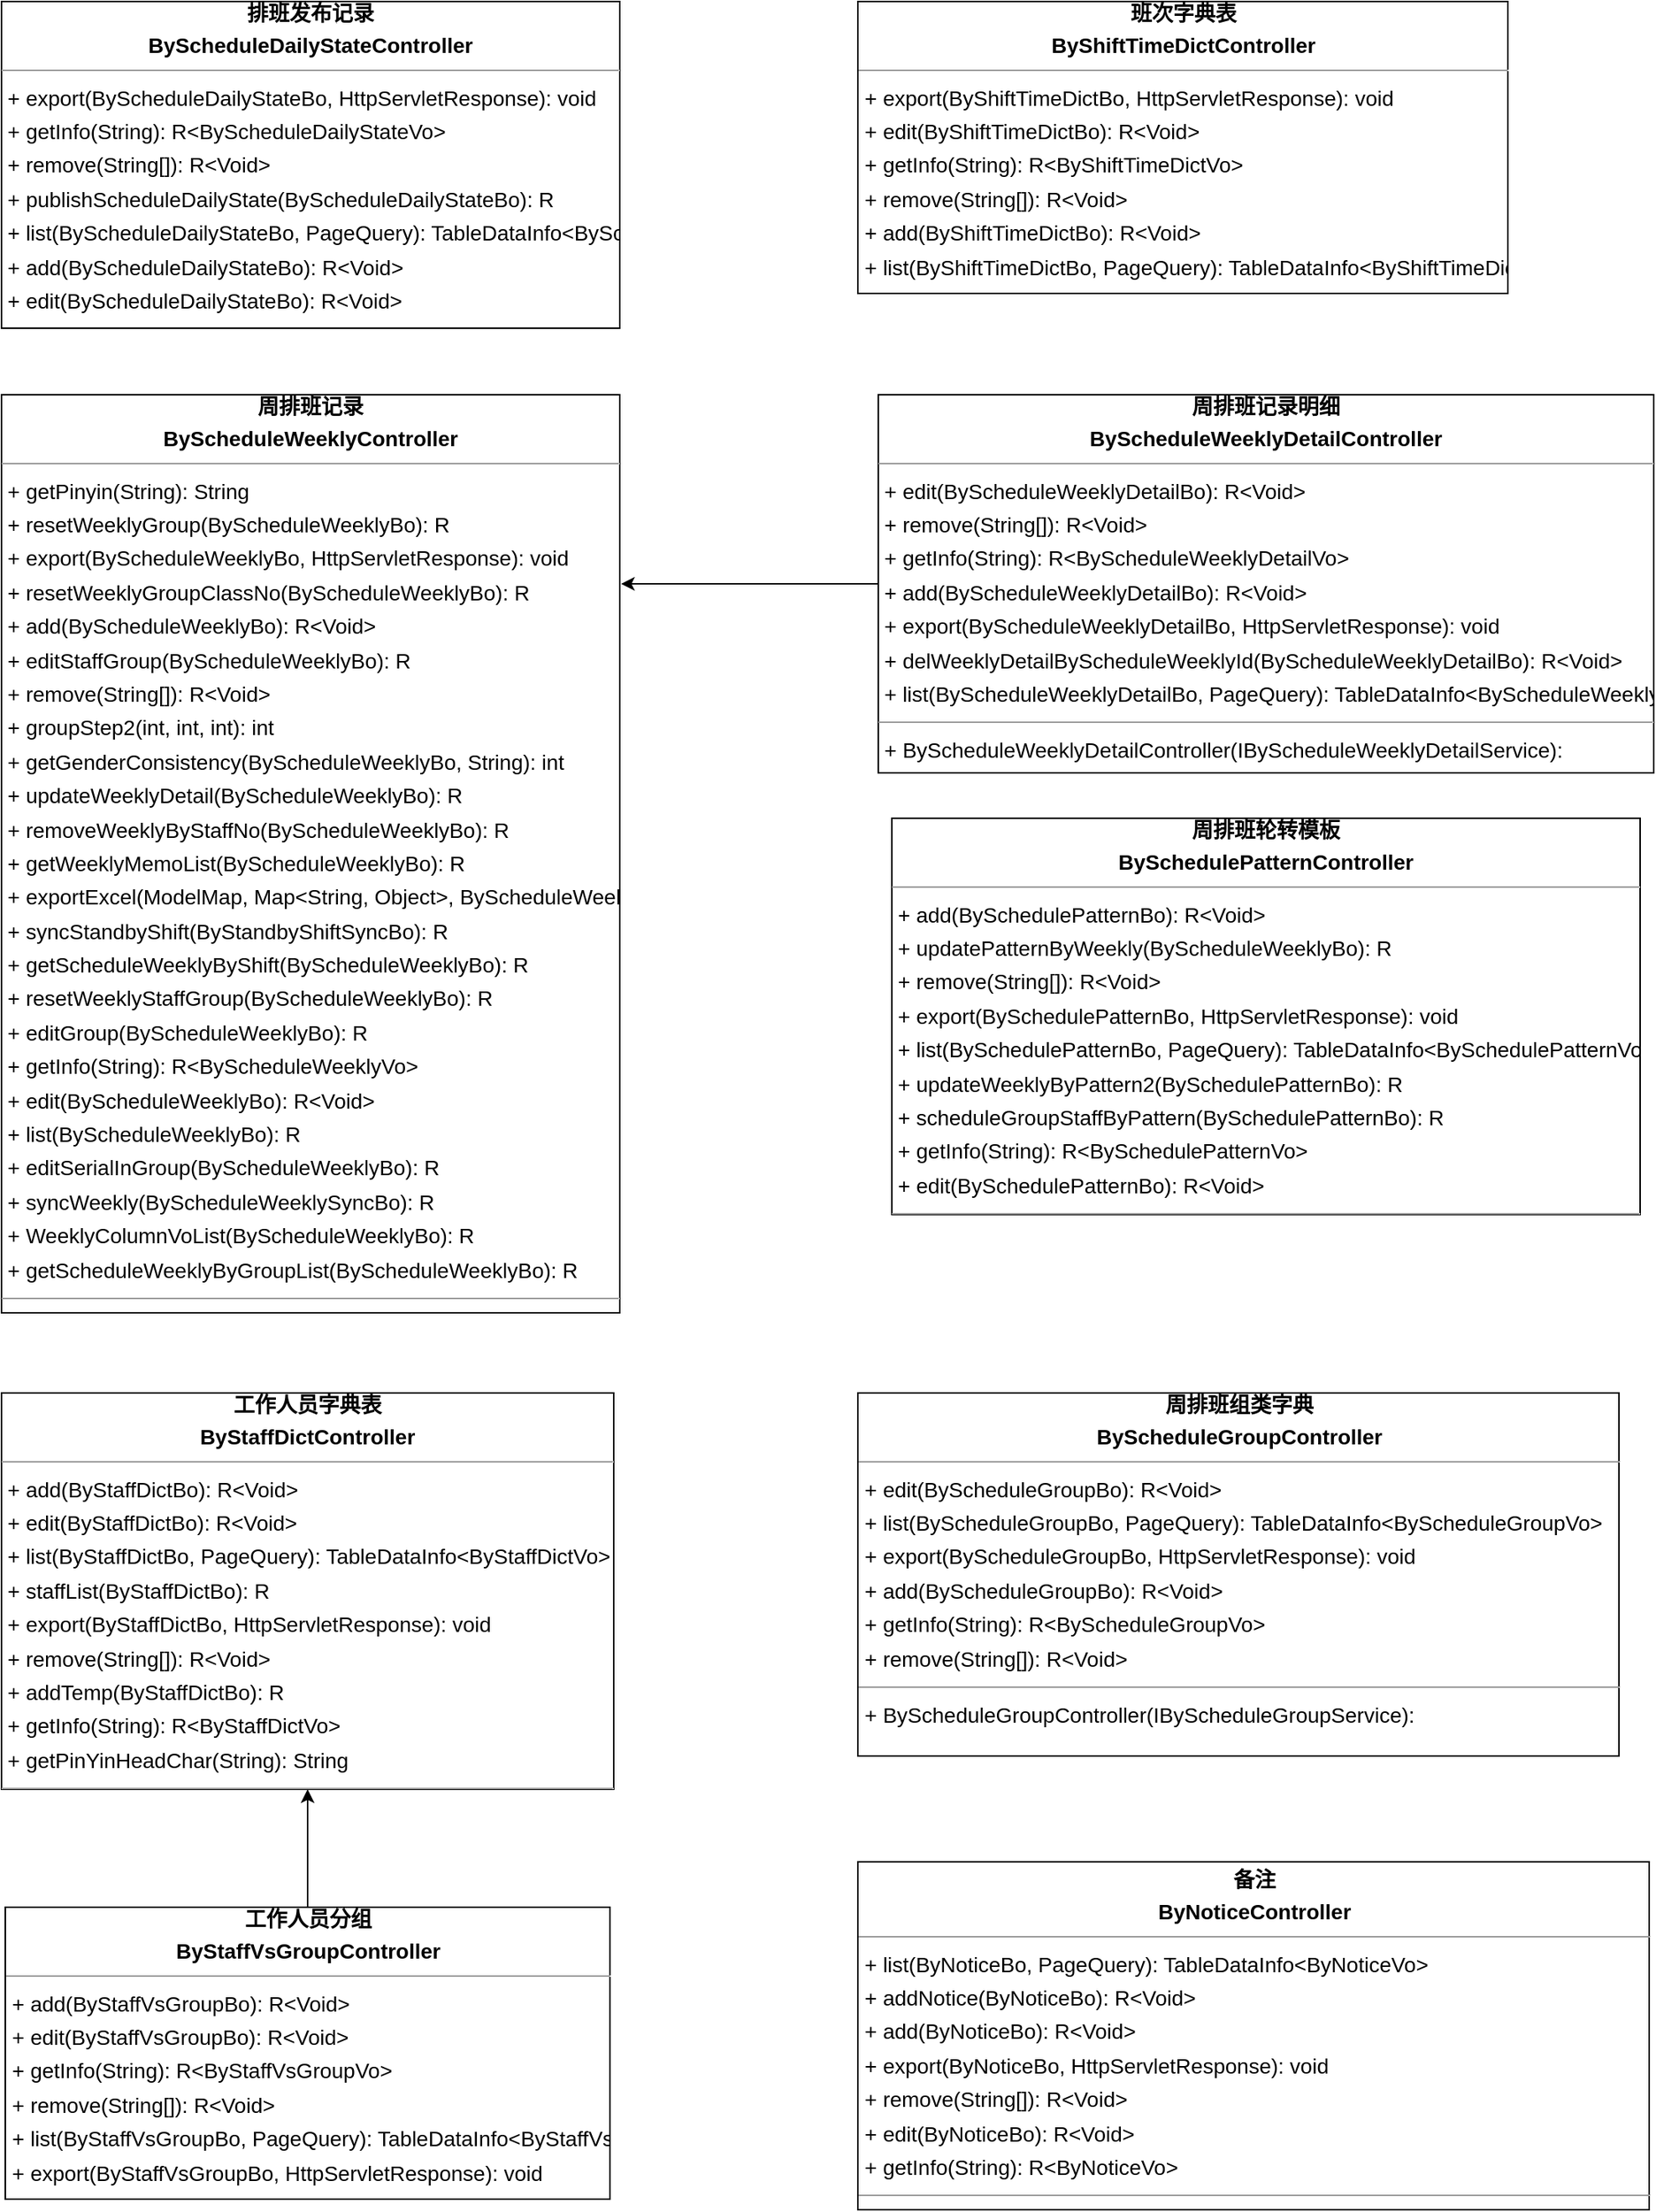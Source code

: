 <mxfile version="20.6.0" type="github">
  <diagram id="Khwr7qHY6XTU6Xif_HvH" name="第 1 页">
    <mxGraphModel dx="2073" dy="2125" grid="1" gridSize="10" guides="1" tooltips="1" connect="1" arrows="1" fold="1" page="0" pageScale="1" pageWidth="827" pageHeight="1169" background="none" math="0" shadow="0">
      <root>
        <mxCell id="0" />
        <mxCell id="1" parent="0" />
        <mxCell id="node12" value="&lt;p style=&quot;margin:0px;margin-top:4px;text-align:center;&quot;&gt;&lt;b&gt;备注&lt;/b&gt;&lt;/p&gt;&lt;p style=&quot;margin:0px;margin-top:4px;text-align:center;&quot;&gt;&lt;b&gt;ByNoticeController&lt;/b&gt;&lt;/p&gt;&lt;hr size=&quot;1&quot;&gt;&lt;p style=&quot;margin:0 0 0 4px;line-height:1.6;&quot;&gt;+ list(ByNoticeBo, PageQuery): TableDataInfo&amp;lt;ByNoticeVo&amp;gt;&lt;br&gt;+ addNotice(ByNoticeBo): R&amp;lt;Void&amp;gt;&lt;br&gt;+ add(ByNoticeBo): R&amp;lt;Void&amp;gt;&lt;br&gt;+ export(ByNoticeBo, HttpServletResponse): void&lt;br&gt;+ remove(String[]): R&amp;lt;Void&amp;gt;&lt;br&gt;+ edit(ByNoticeBo): R&amp;lt;Void&amp;gt;&lt;br&gt;+ getInfo(String): R&amp;lt;ByNoticeVo&amp;gt;&lt;/p&gt;&lt;hr size=&quot;1&quot;&gt;&lt;p style=&quot;margin:0 0 0 4px;line-height:1.6;&quot;&gt;+ ByNoticeController(IByNoticeService): &lt;/p&gt;" style="verticalAlign=top;align=left;overflow=fill;fontSize=14;fontFamily=Helvetica;html=1;rounded=0;shadow=0;comic=0;labelBackgroundColor=none;strokeWidth=1;" parent="1" vertex="1">
          <mxGeometry x="216.5" y="340" width="523.5" height="230" as="geometry" />
        </mxCell>
        <mxCell id="node4" value="&lt;div style=&quot;text-align: center;&quot;&gt;&lt;span style=&quot;background-color: initial;&quot;&gt;&lt;b&gt;排班发布记录&lt;/b&gt;&lt;/span&gt;&lt;/div&gt;&lt;p style=&quot;margin:0px;margin-top:4px;text-align:center;&quot;&gt;&lt;b&gt;ByScheduleDailyStateController&lt;/b&gt;&lt;/p&gt;&lt;hr size=&quot;1&quot;&gt;&lt;p style=&quot;margin:0 0 0 4px;line-height:1.6;&quot;&gt;+ export(ByScheduleDailyStateBo, HttpServletResponse): void&lt;br&gt;+ getInfo(String): R&amp;lt;ByScheduleDailyStateVo&amp;gt;&lt;br&gt;+ remove(String[]): R&amp;lt;Void&amp;gt;&lt;br&gt;+ publishScheduleDailyState(ByScheduleDailyStateBo): R&lt;br&gt;+ list(ByScheduleDailyStateBo, PageQuery): TableDataInfo&amp;lt;ByScheduleDailyStateVo&amp;gt;&lt;br&gt;+ add(ByScheduleDailyStateBo): R&amp;lt;Void&amp;gt;&lt;br&gt;+ edit(ByScheduleDailyStateBo): R&amp;lt;Void&amp;gt;&lt;/p&gt;&lt;hr size=&quot;1&quot;&gt;&lt;p style=&quot;margin:0 0 0 4px;line-height:1.6;&quot;&gt;+ ByScheduleDailyStateController(IByScheduleDailyStateService): &lt;/p&gt;" style="verticalAlign=top;align=left;overflow=fill;fontSize=14;fontFamily=Helvetica;html=1;rounded=0;shadow=0;comic=0;labelBackgroundColor=none;strokeWidth=1;" parent="1" vertex="1">
          <mxGeometry x="-350" y="-890" width="409" height="216" as="geometry" />
        </mxCell>
        <mxCell id="node7" value="&lt;div style=&quot;text-align: center;&quot;&gt;&lt;span style=&quot;background-color: initial;&quot;&gt;&lt;b&gt;周排班组类字典&lt;/b&gt;&lt;/span&gt;&lt;/div&gt;&lt;p style=&quot;margin:0px;margin-top:4px;text-align:center;&quot;&gt;&lt;b&gt;ByScheduleGroupController&lt;/b&gt;&lt;/p&gt;&lt;hr size=&quot;1&quot;&gt;&lt;p style=&quot;margin:0 0 0 4px;line-height:1.6;&quot;&gt;+ edit(ByScheduleGroupBo): R&amp;lt;Void&amp;gt;&lt;br&gt;+ list(ByScheduleGroupBo, PageQuery): TableDataInfo&amp;lt;ByScheduleGroupVo&amp;gt;&lt;br&gt;+ export(ByScheduleGroupBo, HttpServletResponse): void&lt;br&gt;+ add(ByScheduleGroupBo): R&amp;lt;Void&amp;gt;&lt;br&gt;+ getInfo(String): R&amp;lt;ByScheduleGroupVo&amp;gt;&lt;br&gt;+ remove(String[]): R&amp;lt;Void&amp;gt;&lt;/p&gt;&lt;hr size=&quot;1&quot;&gt;&lt;p style=&quot;margin:0 0 0 4px;line-height:1.6;&quot;&gt;+ ByScheduleGroupController(IByScheduleGroupService): &lt;/p&gt;" style="verticalAlign=top;align=left;overflow=fill;fontSize=14;fontFamily=Helvetica;html=1;rounded=0;shadow=0;comic=0;labelBackgroundColor=none;strokeWidth=1;" parent="1" vertex="1">
          <mxGeometry x="216.5" y="30" width="503.5" height="240" as="geometry" />
        </mxCell>
        <mxCell id="node8" value="&lt;div style=&quot;text-align: center;&quot;&gt;&lt;span style=&quot;background-color: initial;&quot;&gt;&lt;b&gt;周排班轮转&lt;/b&gt;&lt;/span&gt;&lt;b style=&quot;background-color: initial;&quot;&gt;模板&lt;/b&gt;&lt;/div&gt;&lt;p style=&quot;margin:0px;margin-top:4px;text-align:center;&quot;&gt;&lt;b&gt;BySchedulePatternController&lt;/b&gt;&lt;/p&gt;&lt;hr size=&quot;1&quot;&gt;&lt;p style=&quot;margin:0 0 0 4px;line-height:1.6;&quot;&gt;+ add(BySchedulePatternBo): R&amp;lt;Void&amp;gt;&lt;br&gt;+ updatePatternByWeekly(ByScheduleWeeklyBo): R&lt;br&gt;+ remove(String[]): R&amp;lt;Void&amp;gt;&lt;br&gt;+ export(BySchedulePatternBo, HttpServletResponse): void&lt;br&gt;+ list(BySchedulePatternBo, PageQuery): TableDataInfo&amp;lt;BySchedulePatternVo&amp;gt;&lt;br&gt;+ updateWeeklyByPattern2(BySchedulePatternBo): R&lt;br&gt;+ scheduleGroupStaffByPattern(BySchedulePatternBo): R&lt;br&gt;+ getInfo(String): R&amp;lt;BySchedulePatternVo&amp;gt;&lt;br&gt;+ edit(BySchedulePatternBo): R&amp;lt;Void&amp;gt;&lt;/p&gt;&lt;hr size=&quot;1&quot;&gt;&lt;p style=&quot;margin:0 0 0 4px;line-height:1.6;&quot;&gt;+ BySchedulePatternController(IBySchedulePatternService, IByScheduleWeeklyDetailService, IByScheduleWeeklyService, IByScheduleGroupStaffService): &lt;/p&gt;" style="verticalAlign=top;align=left;overflow=fill;fontSize=14;fontFamily=Helvetica;html=1;rounded=0;shadow=0;comic=0;labelBackgroundColor=none;strokeWidth=1;" parent="1" vertex="1">
          <mxGeometry x="239" y="-350" width="495" height="262" as="geometry" />
        </mxCell>
        <mxCell id="node3" value="&lt;div style=&quot;text-align: center;&quot;&gt;&lt;span style=&quot;background-color: initial;&quot;&gt;&lt;b&gt;周排班记录&lt;/b&gt;&lt;/span&gt;&lt;/div&gt;&lt;p style=&quot;margin:0px;margin-top:4px;text-align:center;&quot;&gt;&lt;b&gt;ByScheduleWeeklyController&lt;/b&gt;&lt;/p&gt;&lt;hr size=&quot;1&quot;&gt;&lt;p style=&quot;margin:0 0 0 4px;line-height:1.6;&quot;&gt;+ getPinyin(String): String&lt;br&gt;+ resetWeeklyGroup(ByScheduleWeeklyBo): R&lt;br&gt;+ export(ByScheduleWeeklyBo, HttpServletResponse): void&lt;br&gt;+ resetWeeklyGroupClassNo(ByScheduleWeeklyBo): R&lt;br&gt;+ add(ByScheduleWeeklyBo): R&amp;lt;Void&amp;gt;&lt;br&gt;+ editStaffGroup(ByScheduleWeeklyBo): R&lt;br&gt;+ remove(String[]): R&amp;lt;Void&amp;gt;&lt;br&gt;+ groupStep2(int, int, int): int&lt;br&gt;+ getGenderConsistency(ByScheduleWeeklyBo, String): int&lt;br&gt;+ updateWeeklyDetail(ByScheduleWeeklyBo): R&lt;br&gt;+ removeWeeklyByStaffNo(ByScheduleWeeklyBo): R&lt;br&gt;+ getWeeklyMemoList(ByScheduleWeeklyBo): R&lt;br&gt;+ exportExcel(ModelMap, Map&amp;lt;String, Object&amp;gt;, ByScheduleWeeklyBo, String, String, HttpServletRequest, HttpServletResponse): void&lt;br&gt;+ syncStandbyShift(ByStandbyShiftSyncBo): R&lt;br&gt;+ getScheduleWeeklyByShift(ByScheduleWeeklyBo): R&lt;br&gt;+ resetWeeklyStaffGroup(ByScheduleWeeklyBo): R&lt;br&gt;+ editGroup(ByScheduleWeeklyBo): R&lt;br&gt;+ getInfo(String): R&amp;lt;ByScheduleWeeklyVo&amp;gt;&lt;br&gt;+ edit(ByScheduleWeeklyBo): R&amp;lt;Void&amp;gt;&lt;br&gt;+ list(ByScheduleWeeklyBo): R&lt;br&gt;+ editSerialInGroup(ByScheduleWeeklyBo): R&lt;br&gt;+ syncWeekly(ByScheduleWeeklySyncBo): R&lt;br&gt;+ WeeklyColumnVoList(ByScheduleWeeklyBo): R&lt;br&gt;+ getScheduleWeeklyByGroupList(ByScheduleWeeklyBo): R&lt;/p&gt;&lt;hr size=&quot;1&quot;&gt;&lt;p style=&quot;margin:0 0 0 4px;line-height:1.6;&quot;&gt;+ ByScheduleWeeklyController(IByScheduleWeeklyService, IByScheduleWeeklyDetailService, IByScheduleGroupService, IByStaffDictService, IByScheduleVacationService): &lt;/p&gt;" style="verticalAlign=top;align=left;overflow=fill;fontSize=14;fontFamily=Helvetica;html=1;rounded=0;shadow=0;comic=0;labelBackgroundColor=none;strokeWidth=1;" parent="1" vertex="1">
          <mxGeometry x="-350" y="-630" width="409" height="607" as="geometry" />
        </mxCell>
        <mxCell id="64R3wsa1a4p_bq1R0-y5-4" style="edgeStyle=orthogonalEdgeStyle;rounded=0;orthogonalLoop=1;jettySize=auto;html=1;entryX=1.002;entryY=0.206;entryDx=0;entryDy=0;entryPerimeter=0;" edge="1" parent="1" source="node1" target="node3">
          <mxGeometry relative="1" as="geometry" />
        </mxCell>
        <mxCell id="node1" value="&lt;div style=&quot;text-align: center;&quot;&gt;&lt;span style=&quot;background-color: initial;&quot;&gt;&lt;b&gt;周排班记录明细&lt;/b&gt;&lt;/span&gt;&lt;/div&gt;&lt;p style=&quot;margin:0px;margin-top:4px;text-align:center;&quot;&gt;&lt;b&gt;ByScheduleWeeklyDetailController&lt;/b&gt;&lt;/p&gt;&lt;hr size=&quot;1&quot;&gt;&lt;p style=&quot;margin:0 0 0 4px;line-height:1.6;&quot;&gt;+ edit(ByScheduleWeeklyDetailBo): R&amp;lt;Void&amp;gt;&lt;br&gt;+ remove(String[]): R&amp;lt;Void&amp;gt;&lt;br&gt;+ getInfo(String): R&amp;lt;ByScheduleWeeklyDetailVo&amp;gt;&lt;br&gt;+ add(ByScheduleWeeklyDetailBo): R&amp;lt;Void&amp;gt;&lt;br&gt;+ export(ByScheduleWeeklyDetailBo, HttpServletResponse): void&lt;br&gt;+ delWeeklyDetailByScheduleWeeklyId(ByScheduleWeeklyDetailBo): R&amp;lt;Void&amp;gt;&lt;br&gt;+ list(ByScheduleWeeklyDetailBo, PageQuery): TableDataInfo&amp;lt;ByScheduleWeeklyDetailVo&amp;gt;&lt;/p&gt;&lt;hr size=&quot;1&quot;&gt;&lt;p style=&quot;margin:0 0 0 4px;line-height:1.6;&quot;&gt;+ ByScheduleWeeklyDetailController(IByScheduleWeeklyDetailService): &lt;/p&gt;" style="verticalAlign=top;align=left;overflow=fill;fontSize=14;fontFamily=Helvetica;html=1;rounded=0;shadow=0;comic=0;labelBackgroundColor=none;strokeWidth=1;" parent="1" vertex="1">
          <mxGeometry x="230" y="-630" width="513" height="250" as="geometry" />
        </mxCell>
        <mxCell id="node9" value="&lt;div style=&quot;text-align: center;&quot;&gt;&lt;span style=&quot;background-color: initial;&quot;&gt;&lt;b&gt;班次字典表&lt;/b&gt;&lt;/span&gt;&lt;/div&gt;&lt;p style=&quot;margin:0px;margin-top:4px;text-align:center;&quot;&gt;&lt;b&gt;ByShiftTimeDictController&lt;/b&gt;&lt;/p&gt;&lt;hr size=&quot;1&quot;&gt;&lt;p style=&quot;margin:0 0 0 4px;line-height:1.6;&quot;&gt;+ export(ByShiftTimeDictBo, HttpServletResponse): void&lt;br&gt;+ edit(ByShiftTimeDictBo): R&amp;lt;Void&amp;gt;&lt;br&gt;+ getInfo(String): R&amp;lt;ByShiftTimeDictVo&amp;gt;&lt;br&gt;+ remove(String[]): R&amp;lt;Void&amp;gt;&lt;br&gt;+ add(ByShiftTimeDictBo): R&amp;lt;Void&amp;gt;&lt;br&gt;+ list(ByShiftTimeDictBo, PageQuery): TableDataInfo&amp;lt;ByShiftTimeDictVo&amp;gt;&lt;/p&gt;&lt;hr size=&quot;1&quot;&gt;&lt;p style=&quot;margin:0 0 0 4px;line-height:1.6;&quot;&gt;+ ByShiftTimeDictController(IByShiftTimeDictService): &lt;/p&gt;" style="verticalAlign=top;align=left;overflow=fill;fontSize=14;fontFamily=Helvetica;html=1;rounded=0;shadow=0;comic=0;labelBackgroundColor=none;strokeWidth=1;" parent="1" vertex="1">
          <mxGeometry x="216.5" y="-890" width="430" height="193" as="geometry" />
        </mxCell>
        <mxCell id="node6" value="&lt;div style=&quot;text-align: center;&quot;&gt;&lt;span style=&quot;background-color: initial;&quot;&gt;&lt;b&gt;工作人员字典表&lt;/b&gt;&lt;/span&gt;&lt;/div&gt;&lt;p style=&quot;margin:0px;margin-top:4px;text-align:center;&quot;&gt;&lt;b&gt;ByStaffDictController&lt;/b&gt;&lt;/p&gt;&lt;hr size=&quot;1&quot;&gt;&lt;p style=&quot;margin:0 0 0 4px;line-height:1.6;&quot;&gt;+ add(ByStaffDictBo): R&amp;lt;Void&amp;gt;&lt;br&gt;+ edit(ByStaffDictBo): R&amp;lt;Void&amp;gt;&lt;br&gt;+ list(ByStaffDictBo, PageQuery): TableDataInfo&amp;lt;ByStaffDictVo&amp;gt;&lt;br&gt;+ staffList(ByStaffDictBo): R&lt;br&gt;+ export(ByStaffDictBo, HttpServletResponse): void&lt;br&gt;+ remove(String[]): R&amp;lt;Void&amp;gt;&lt;br&gt;+ addTemp(ByStaffDictBo): R&lt;br&gt;+ getInfo(String): R&amp;lt;ByStaffDictVo&amp;gt;&lt;br&gt;+ getPinYinHeadChar(String): String&lt;/p&gt;&lt;hr size=&quot;1&quot;&gt;&lt;p style=&quot;margin:0 0 0 4px;line-height:1.6;&quot;&gt;+ ByStaffDictController(IByStaffDictService): &lt;/p&gt;" style="verticalAlign=top;align=left;overflow=fill;fontSize=14;fontFamily=Helvetica;html=1;rounded=0;shadow=0;comic=0;labelBackgroundColor=none;strokeWidth=1;" parent="1" vertex="1">
          <mxGeometry x="-350" y="30" width="405" height="262" as="geometry" />
        </mxCell>
        <mxCell id="64R3wsa1a4p_bq1R0-y5-6" style="edgeStyle=orthogonalEdgeStyle;rounded=0;orthogonalLoop=1;jettySize=auto;html=1;exitX=0.5;exitY=0;exitDx=0;exitDy=0;" edge="1" parent="1" source="node11" target="node6">
          <mxGeometry relative="1" as="geometry" />
        </mxCell>
        <mxCell id="node11" value="&lt;div style=&quot;text-align: center;&quot;&gt;&lt;span style=&quot;background-color: initial;&quot;&gt;&lt;b&gt;工作人员分组&lt;/b&gt;&lt;/span&gt;&lt;/div&gt;&lt;p style=&quot;margin:0px;margin-top:4px;text-align:center;&quot;&gt;&lt;b&gt;ByStaffVsGroupController&lt;/b&gt;&lt;/p&gt;&lt;hr size=&quot;1&quot;&gt;&lt;p style=&quot;margin:0 0 0 4px;line-height:1.6;&quot;&gt;+ add(ByStaffVsGroupBo): R&amp;lt;Void&amp;gt;&lt;br&gt;+ edit(ByStaffVsGroupBo): R&amp;lt;Void&amp;gt;&lt;br&gt;+ getInfo(String): R&amp;lt;ByStaffVsGroupVo&amp;gt;&lt;br&gt;+ remove(String[]): R&amp;lt;Void&amp;gt;&lt;br&gt;+ list(ByStaffVsGroupBo, PageQuery): TableDataInfo&amp;lt;ByStaffVsGroupVo&amp;gt;&lt;br&gt;+ export(ByStaffVsGroupBo, HttpServletResponse): void&lt;/p&gt;&lt;hr size=&quot;1&quot;&gt;&lt;p style=&quot;margin:0 0 0 4px;line-height:1.6;&quot;&gt;+ ByStaffVsGroupController(IByStaffVsGroupService): &lt;/p&gt;" style="verticalAlign=top;align=left;overflow=fill;fontSize=14;fontFamily=Helvetica;html=1;rounded=0;shadow=0;comic=0;labelBackgroundColor=none;strokeWidth=1;" parent="1" vertex="1">
          <mxGeometry x="-347.5" y="370" width="400" height="193" as="geometry" />
        </mxCell>
      </root>
    </mxGraphModel>
  </diagram>
</mxfile>
